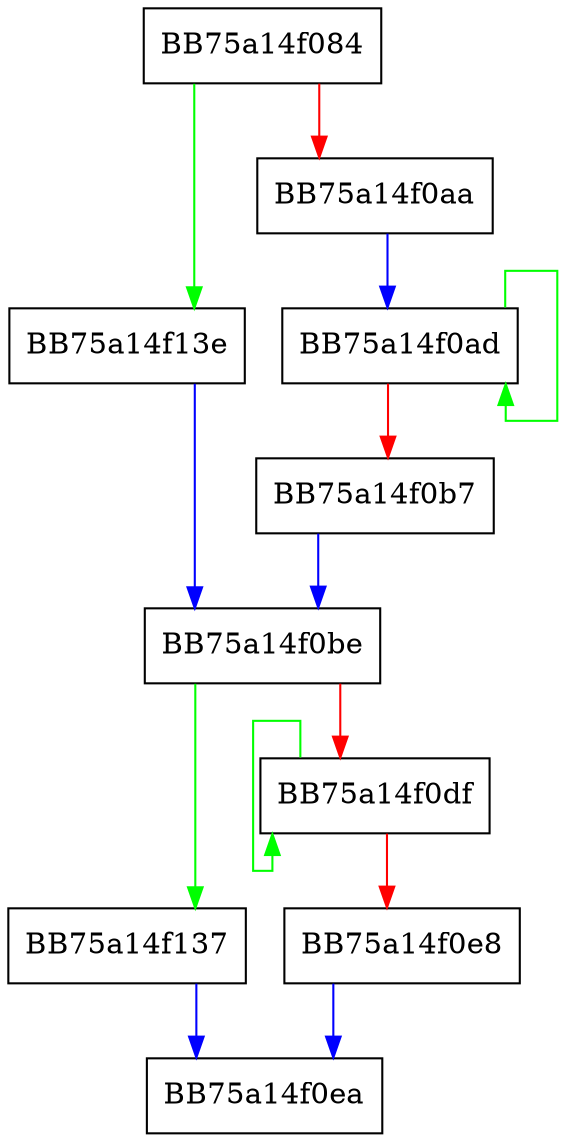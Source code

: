 digraph McTemplateU0zs_MPEventWriteTransfer {
  node [shape="box"];
  graph [splines=ortho];
  BB75a14f084 -> BB75a14f13e [color="green"];
  BB75a14f084 -> BB75a14f0aa [color="red"];
  BB75a14f0aa -> BB75a14f0ad [color="blue"];
  BB75a14f0ad -> BB75a14f0ad [color="green"];
  BB75a14f0ad -> BB75a14f0b7 [color="red"];
  BB75a14f0b7 -> BB75a14f0be [color="blue"];
  BB75a14f0be -> BB75a14f137 [color="green"];
  BB75a14f0be -> BB75a14f0df [color="red"];
  BB75a14f0df -> BB75a14f0df [color="green"];
  BB75a14f0df -> BB75a14f0e8 [color="red"];
  BB75a14f0e8 -> BB75a14f0ea [color="blue"];
  BB75a14f137 -> BB75a14f0ea [color="blue"];
  BB75a14f13e -> BB75a14f0be [color="blue"];
}